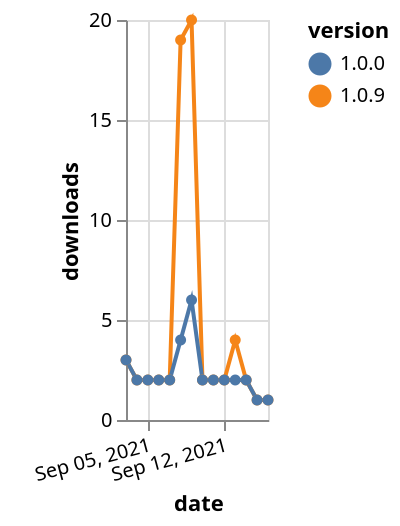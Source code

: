 {"$schema": "https://vega.github.io/schema/vega-lite/v5.json", "description": "A simple bar chart with embedded data.", "data": {"values": [{"date": "2021-09-03", "total": 5022, "delta": 3, "version": "1.0.9"}, {"date": "2021-09-04", "total": 5024, "delta": 2, "version": "1.0.9"}, {"date": "2021-09-05", "total": 5026, "delta": 2, "version": "1.0.9"}, {"date": "2021-09-06", "total": 5028, "delta": 2, "version": "1.0.9"}, {"date": "2021-09-07", "total": 5030, "delta": 2, "version": "1.0.9"}, {"date": "2021-09-08", "total": 5049, "delta": 19, "version": "1.0.9"}, {"date": "2021-09-09", "total": 5069, "delta": 20, "version": "1.0.9"}, {"date": "2021-09-10", "total": 5071, "delta": 2, "version": "1.0.9"}, {"date": "2021-09-11", "total": 5073, "delta": 2, "version": "1.0.9"}, {"date": "2021-09-12", "total": 5075, "delta": 2, "version": "1.0.9"}, {"date": "2021-09-13", "total": 5079, "delta": 4, "version": "1.0.9"}, {"date": "2021-09-14", "total": 5081, "delta": 2, "version": "1.0.9"}, {"date": "2021-09-15", "total": 5082, "delta": 1, "version": "1.0.9"}, {"date": "2021-09-16", "total": 5083, "delta": 1, "version": "1.0.9"}, {"date": "2021-09-03", "total": 3657, "delta": 3, "version": "1.0.0"}, {"date": "2021-09-04", "total": 3659, "delta": 2, "version": "1.0.0"}, {"date": "2021-09-05", "total": 3661, "delta": 2, "version": "1.0.0"}, {"date": "2021-09-06", "total": 3663, "delta": 2, "version": "1.0.0"}, {"date": "2021-09-07", "total": 3665, "delta": 2, "version": "1.0.0"}, {"date": "2021-09-08", "total": 3669, "delta": 4, "version": "1.0.0"}, {"date": "2021-09-09", "total": 3675, "delta": 6, "version": "1.0.0"}, {"date": "2021-09-10", "total": 3677, "delta": 2, "version": "1.0.0"}, {"date": "2021-09-11", "total": 3679, "delta": 2, "version": "1.0.0"}, {"date": "2021-09-12", "total": 3681, "delta": 2, "version": "1.0.0"}, {"date": "2021-09-13", "total": 3683, "delta": 2, "version": "1.0.0"}, {"date": "2021-09-14", "total": 3685, "delta": 2, "version": "1.0.0"}, {"date": "2021-09-15", "total": 3686, "delta": 1, "version": "1.0.0"}, {"date": "2021-09-16", "total": 3687, "delta": 1, "version": "1.0.0"}]}, "width": "container", "mark": {"type": "line", "point": {"filled": true}}, "encoding": {"x": {"field": "date", "type": "temporal", "timeUnit": "yearmonthdate", "title": "date", "axis": {"labelAngle": -15}}, "y": {"field": "delta", "type": "quantitative", "title": "downloads"}, "color": {"field": "version", "type": "nominal"}, "tooltip": {"field": "delta"}}}